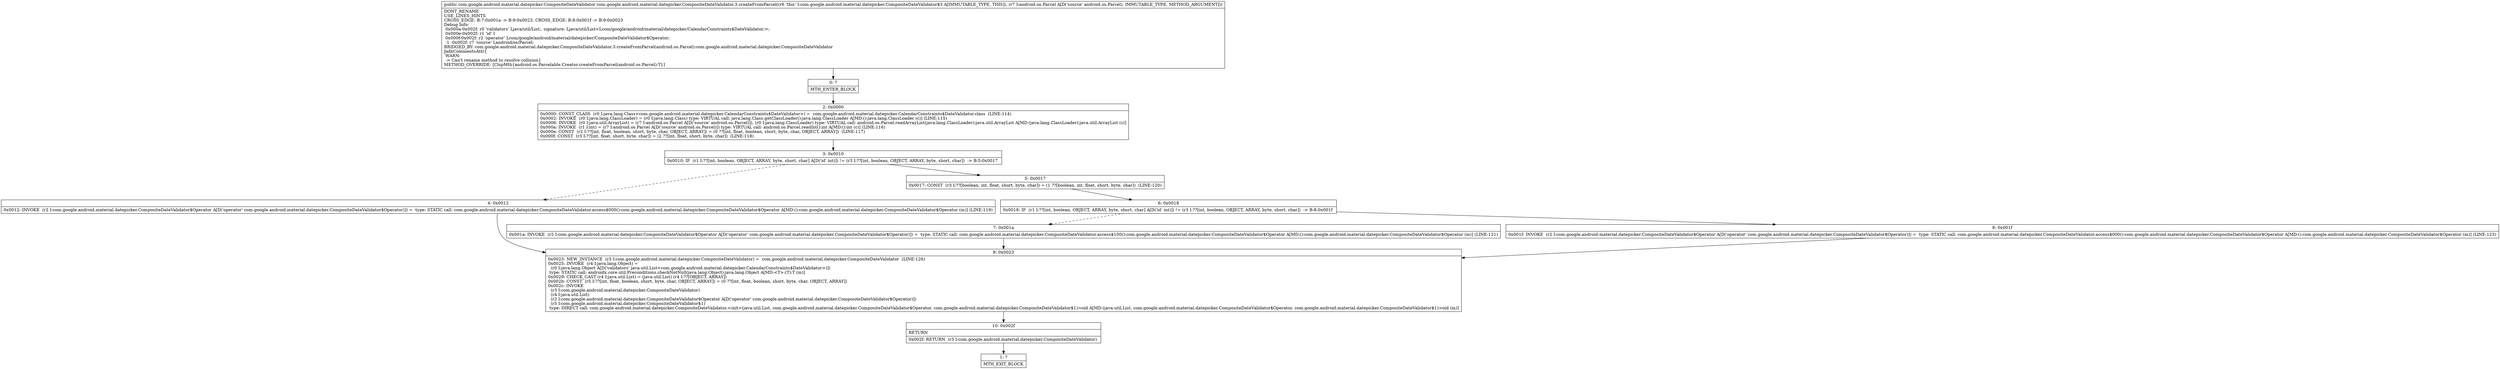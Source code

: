 digraph "CFG forcom.google.android.material.datepicker.CompositeDateValidator.3.createFromParcel(Landroid\/os\/Parcel;)Lcom\/google\/android\/material\/datepicker\/CompositeDateValidator;" {
Node_0 [shape=record,label="{0\:\ ?|MTH_ENTER_BLOCK\l}"];
Node_2 [shape=record,label="{2\:\ 0x0000|0x0000: CONST_CLASS  (r0 I:java.lang.Class\<com.google.android.material.datepicker.CalendarConstraints$DateValidator\>) =  com.google.android.material.datepicker.CalendarConstraints$DateValidator.class  (LINE:114)\l0x0002: INVOKE  (r0 I:java.lang.ClassLoader) = (r0 I:java.lang.Class) type: VIRTUAL call: java.lang.Class.getClassLoader():java.lang.ClassLoader A[MD:():java.lang.ClassLoader (c)] (LINE:115)\l0x0006: INVOKE  (r0 I:java.util.ArrayList) = (r7 I:android.os.Parcel A[D('source' android.os.Parcel)]), (r0 I:java.lang.ClassLoader) type: VIRTUAL call: android.os.Parcel.readArrayList(java.lang.ClassLoader):java.util.ArrayList A[MD:(java.lang.ClassLoader):java.util.ArrayList (c)]\l0x000a: INVOKE  (r1 I:int) = (r7 I:android.os.Parcel A[D('source' android.os.Parcel)]) type: VIRTUAL call: android.os.Parcel.readInt():int A[MD:():int (c)] (LINE:116)\l0x000e: CONST  (r2 I:??[int, float, boolean, short, byte, char, OBJECT, ARRAY]) = (0 ??[int, float, boolean, short, byte, char, OBJECT, ARRAY])  (LINE:117)\l0x000f: CONST  (r3 I:??[int, float, short, byte, char]) = (2 ??[int, float, short, byte, char])  (LINE:118)\l}"];
Node_3 [shape=record,label="{3\:\ 0x0010|0x0010: IF  (r1 I:??[int, boolean, OBJECT, ARRAY, byte, short, char] A[D('id' int)]) != (r3 I:??[int, boolean, OBJECT, ARRAY, byte, short, char])  \-\> B:5:0x0017 \l}"];
Node_4 [shape=record,label="{4\:\ 0x0012|0x0012: INVOKE  (r2 I:com.google.android.material.datepicker.CompositeDateValidator$Operator A[D('operator' com.google.android.material.datepicker.CompositeDateValidator$Operator)]) =  type: STATIC call: com.google.android.material.datepicker.CompositeDateValidator.access$000():com.google.android.material.datepicker.CompositeDateValidator$Operator A[MD:():com.google.android.material.datepicker.CompositeDateValidator$Operator (m)] (LINE:119)\l}"];
Node_9 [shape=record,label="{9\:\ 0x0023|0x0023: NEW_INSTANCE  (r3 I:com.google.android.material.datepicker.CompositeDateValidator) =  com.google.android.material.datepicker.CompositeDateValidator  (LINE:126)\l0x0025: INVOKE  (r4 I:java.lang.Object) = \l  (r0 I:java.lang.Object A[D('validators' java.util.List\<com.google.android.material.datepicker.CalendarConstraints$DateValidator\>)])\l type: STATIC call: androidx.core.util.Preconditions.checkNotNull(java.lang.Object):java.lang.Object A[MD:\<T\>:(T):T (m)]\l0x0029: CHECK_CAST (r4 I:java.util.List) = (java.util.List) (r4 I:??[OBJECT, ARRAY]) \l0x002b: CONST  (r5 I:??[int, float, boolean, short, byte, char, OBJECT, ARRAY]) = (0 ??[int, float, boolean, short, byte, char, OBJECT, ARRAY]) \l0x002c: INVOKE  \l  (r3 I:com.google.android.material.datepicker.CompositeDateValidator)\l  (r4 I:java.util.List)\l  (r2 I:com.google.android.material.datepicker.CompositeDateValidator$Operator A[D('operator' com.google.android.material.datepicker.CompositeDateValidator$Operator)])\l  (r5 I:com.google.android.material.datepicker.CompositeDateValidator$1)\l type: DIRECT call: com.google.android.material.datepicker.CompositeDateValidator.\<init\>(java.util.List, com.google.android.material.datepicker.CompositeDateValidator$Operator, com.google.android.material.datepicker.CompositeDateValidator$1):void A[MD:(java.util.List, com.google.android.material.datepicker.CompositeDateValidator$Operator, com.google.android.material.datepicker.CompositeDateValidator$1):void (m)]\l}"];
Node_10 [shape=record,label="{10\:\ 0x002f|RETURN\l|0x002f: RETURN  (r3 I:com.google.android.material.datepicker.CompositeDateValidator) \l}"];
Node_1 [shape=record,label="{1\:\ ?|MTH_EXIT_BLOCK\l}"];
Node_5 [shape=record,label="{5\:\ 0x0017|0x0017: CONST  (r3 I:??[boolean, int, float, short, byte, char]) = (1 ??[boolean, int, float, short, byte, char])  (LINE:120)\l}"];
Node_6 [shape=record,label="{6\:\ 0x0018|0x0018: IF  (r1 I:??[int, boolean, OBJECT, ARRAY, byte, short, char] A[D('id' int)]) != (r3 I:??[int, boolean, OBJECT, ARRAY, byte, short, char])  \-\> B:8:0x001f \l}"];
Node_7 [shape=record,label="{7\:\ 0x001a|0x001a: INVOKE  (r2 I:com.google.android.material.datepicker.CompositeDateValidator$Operator A[D('operator' com.google.android.material.datepicker.CompositeDateValidator$Operator)]) =  type: STATIC call: com.google.android.material.datepicker.CompositeDateValidator.access$100():com.google.android.material.datepicker.CompositeDateValidator$Operator A[MD:():com.google.android.material.datepicker.CompositeDateValidator$Operator (m)] (LINE:121)\l}"];
Node_8 [shape=record,label="{8\:\ 0x001f|0x001f: INVOKE  (r2 I:com.google.android.material.datepicker.CompositeDateValidator$Operator A[D('operator' com.google.android.material.datepicker.CompositeDateValidator$Operator)]) =  type: STATIC call: com.google.android.material.datepicker.CompositeDateValidator.access$000():com.google.android.material.datepicker.CompositeDateValidator$Operator A[MD:():com.google.android.material.datepicker.CompositeDateValidator$Operator (m)] (LINE:123)\l}"];
MethodNode[shape=record,label="{public com.google.android.material.datepicker.CompositeDateValidator com.google.android.material.datepicker.CompositeDateValidator.3.createFromParcel((r6 'this' I:com.google.android.material.datepicker.CompositeDateValidator$3 A[IMMUTABLE_TYPE, THIS]), (r7 I:android.os.Parcel A[D('source' android.os.Parcel), IMMUTABLE_TYPE, METHOD_ARGUMENT]))  | DONT_RENAME\lUSE_LINES_HINTS\lCROSS_EDGE: B:7:0x001a \-\> B:9:0x0023, CROSS_EDGE: B:8:0x001f \-\> B:9:0x0023\lDebug Info:\l  0x000a\-0x002f: r0 'validators' Ljava\/util\/List;, signature: Ljava\/util\/List\<Lcom\/google\/android\/material\/datepicker\/CalendarConstraints$DateValidator;\>;\l  0x000e\-0x002f: r1 'id' I\l  0x000f\-0x002f: r2 'operator' Lcom\/google\/android\/material\/datepicker\/CompositeDateValidator$Operator;\l  \-1 \-0x002f: r7 'source' Landroid\/os\/Parcel;\lBRIDGED_BY: com.google.android.material.datepicker.CompositeDateValidator.3.createFromParcel(android.os.Parcel):com.google.android.material.datepicker.CompositeDateValidator\lJadxCommentsAttr\{\l WARN: \l \-\> Can't rename method to resolve collision\}\lMETHOD_OVERRIDE: [ClspMth\{android.os.Parcelable.Creator.createFromParcel(android.os.Parcel):T\}]\l}"];
MethodNode -> Node_0;Node_0 -> Node_2;
Node_2 -> Node_3;
Node_3 -> Node_4[style=dashed];
Node_3 -> Node_5;
Node_4 -> Node_9;
Node_9 -> Node_10;
Node_10 -> Node_1;
Node_5 -> Node_6;
Node_6 -> Node_7[style=dashed];
Node_6 -> Node_8;
Node_7 -> Node_9;
Node_8 -> Node_9;
}

